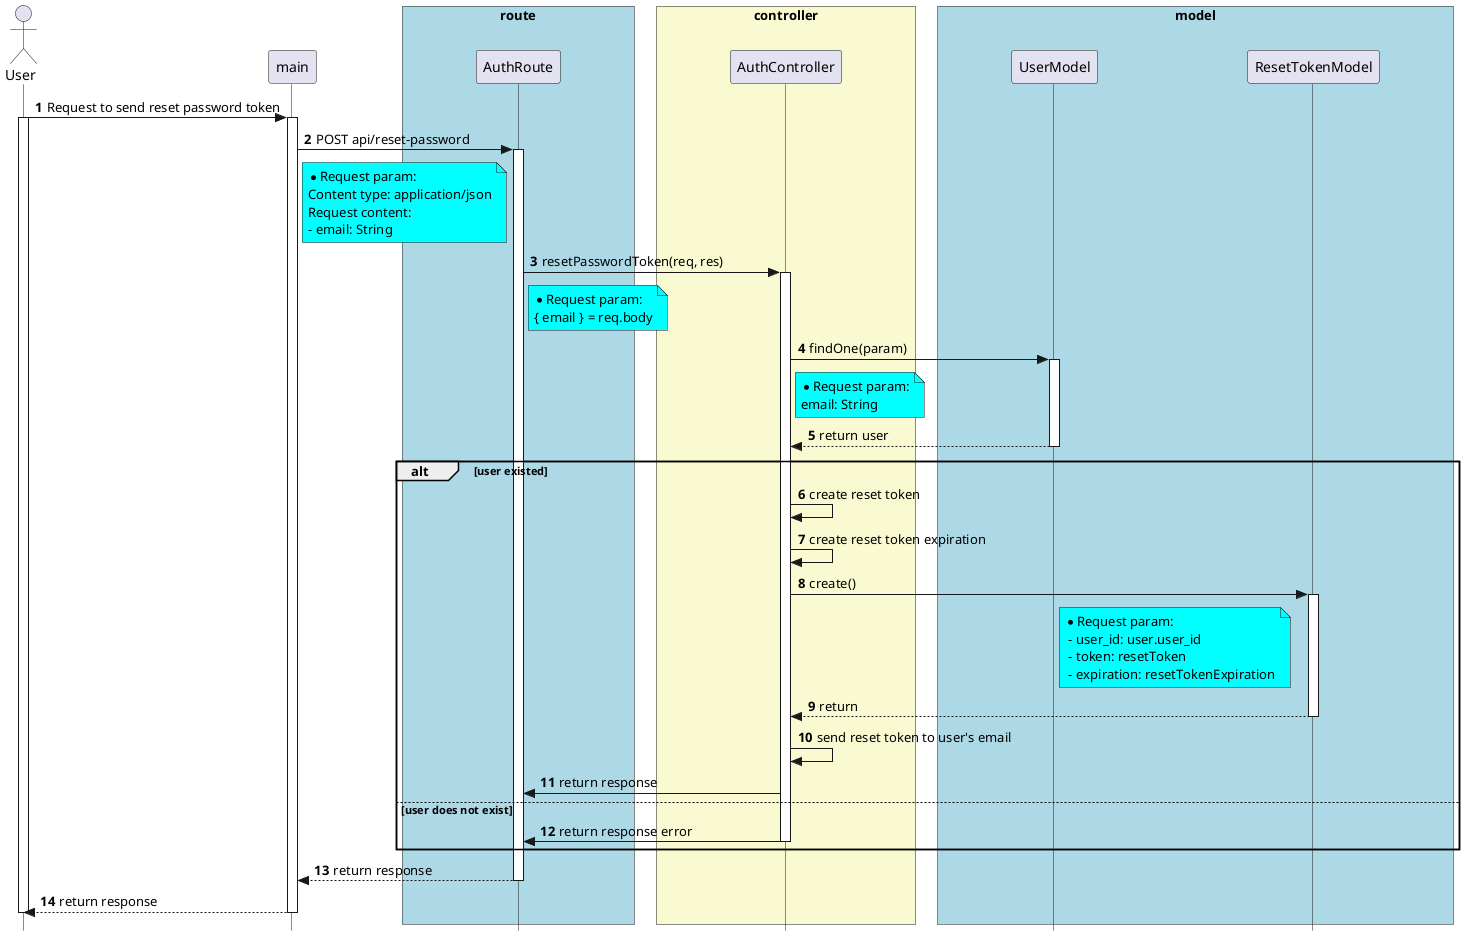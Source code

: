 @startuml


skinparam style strictuml

skinparam lifelineStrategy solid

skinparam ParticipantPadding 70

skinparam BoxPadding 10


autonumber

actor User as User


participant main as main



box "route" #lightBlue

participant AuthRoute as AuthRoute

end box


box "controller" #LightGoldenRodYellow
participant AuthController as AuthController

end box


box "model" #lightBlue
participant UserModel as UserModel
participant ResetTokenModel as ResetTokenModel

end box


User -> main: Request to send reset password token
activate User
activate main

main -> AuthRoute: POST api/reset-password
activate AuthRoute

note right of main #Aqua
* Request param:
Content type: application/json
Request content:
- email: String
end note

AuthRoute -> AuthController: resetPasswordToken(req, res)
note right of AuthRoute #Aqua
* Request param:
{ email } = req.body
end note
activate AuthController

AuthController -> UserModel: findOne(param)
note right of AuthController #Aqua
  * Request param:
  email: String
end note

activate UserModel

UserModel --> AuthController: return user
deactivate UserModel
alt user existed
  AuthController -> AuthController: create reset token
  AuthController -> AuthController: create reset token expiration

  AuthController -> ResetTokenModel: create()
  note right of UserModel #Aqua
    * Request param:
     - user_id: user.user_id
     - token: resetToken
     - expiration: resetTokenExpiration
  end note

  activate ResetTokenModel
  ResetTokenModel --> AuthController: return
  deactivate ResetTokenModel

  AuthController -> AuthController: send reset token to user's email

  AuthController -> AuthRoute: return response
else user does not exist
AuthController -> AuthRoute: return response error
deactivate AuthController
end

AuthRoute --> main: return response
deactivate AuthRoute

main --> User: return response
deactivate main
deactivate User

@enduml

